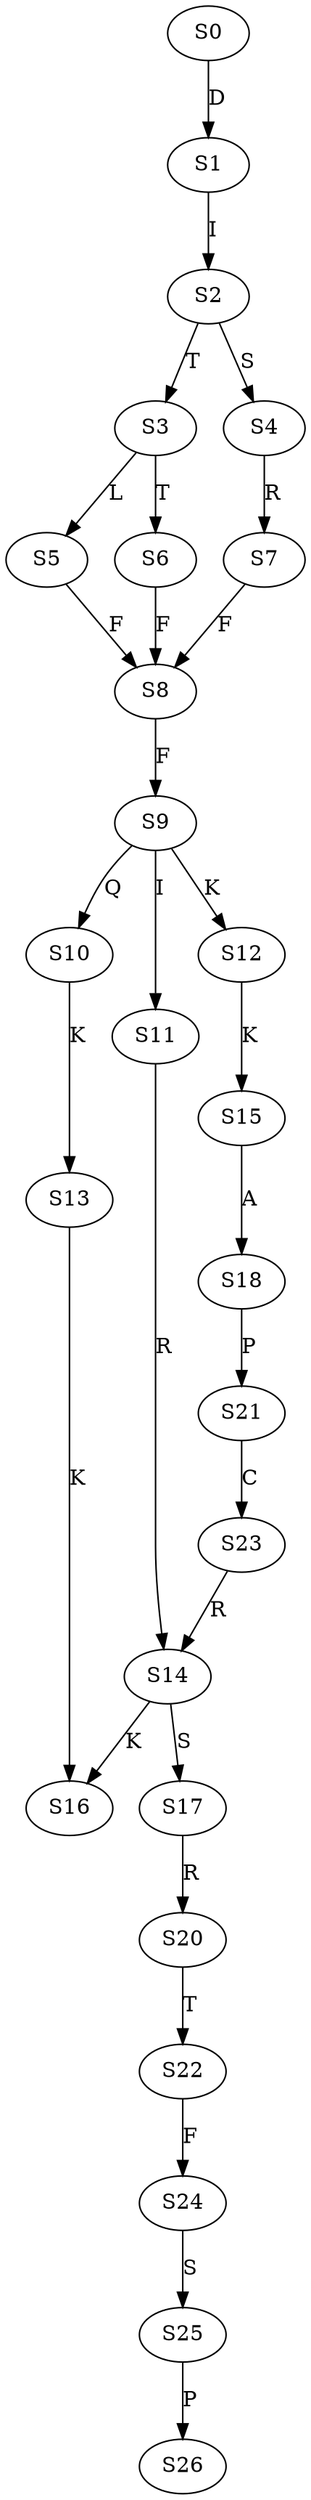 strict digraph  {
	S0 -> S1 [ label = D ];
	S1 -> S2 [ label = I ];
	S2 -> S3 [ label = T ];
	S2 -> S4 [ label = S ];
	S3 -> S5 [ label = L ];
	S3 -> S6 [ label = T ];
	S4 -> S7 [ label = R ];
	S5 -> S8 [ label = F ];
	S6 -> S8 [ label = F ];
	S7 -> S8 [ label = F ];
	S8 -> S9 [ label = F ];
	S9 -> S10 [ label = Q ];
	S9 -> S11 [ label = I ];
	S9 -> S12 [ label = K ];
	S10 -> S13 [ label = K ];
	S11 -> S14 [ label = R ];
	S12 -> S15 [ label = K ];
	S13 -> S16 [ label = K ];
	S14 -> S16 [ label = K ];
	S14 -> S17 [ label = S ];
	S15 -> S18 [ label = A ];
	S17 -> S20 [ label = R ];
	S18 -> S21 [ label = P ];
	S20 -> S22 [ label = T ];
	S21 -> S23 [ label = C ];
	S22 -> S24 [ label = F ];
	S23 -> S14 [ label = R ];
	S24 -> S25 [ label = S ];
	S25 -> S26 [ label = P ];
}
